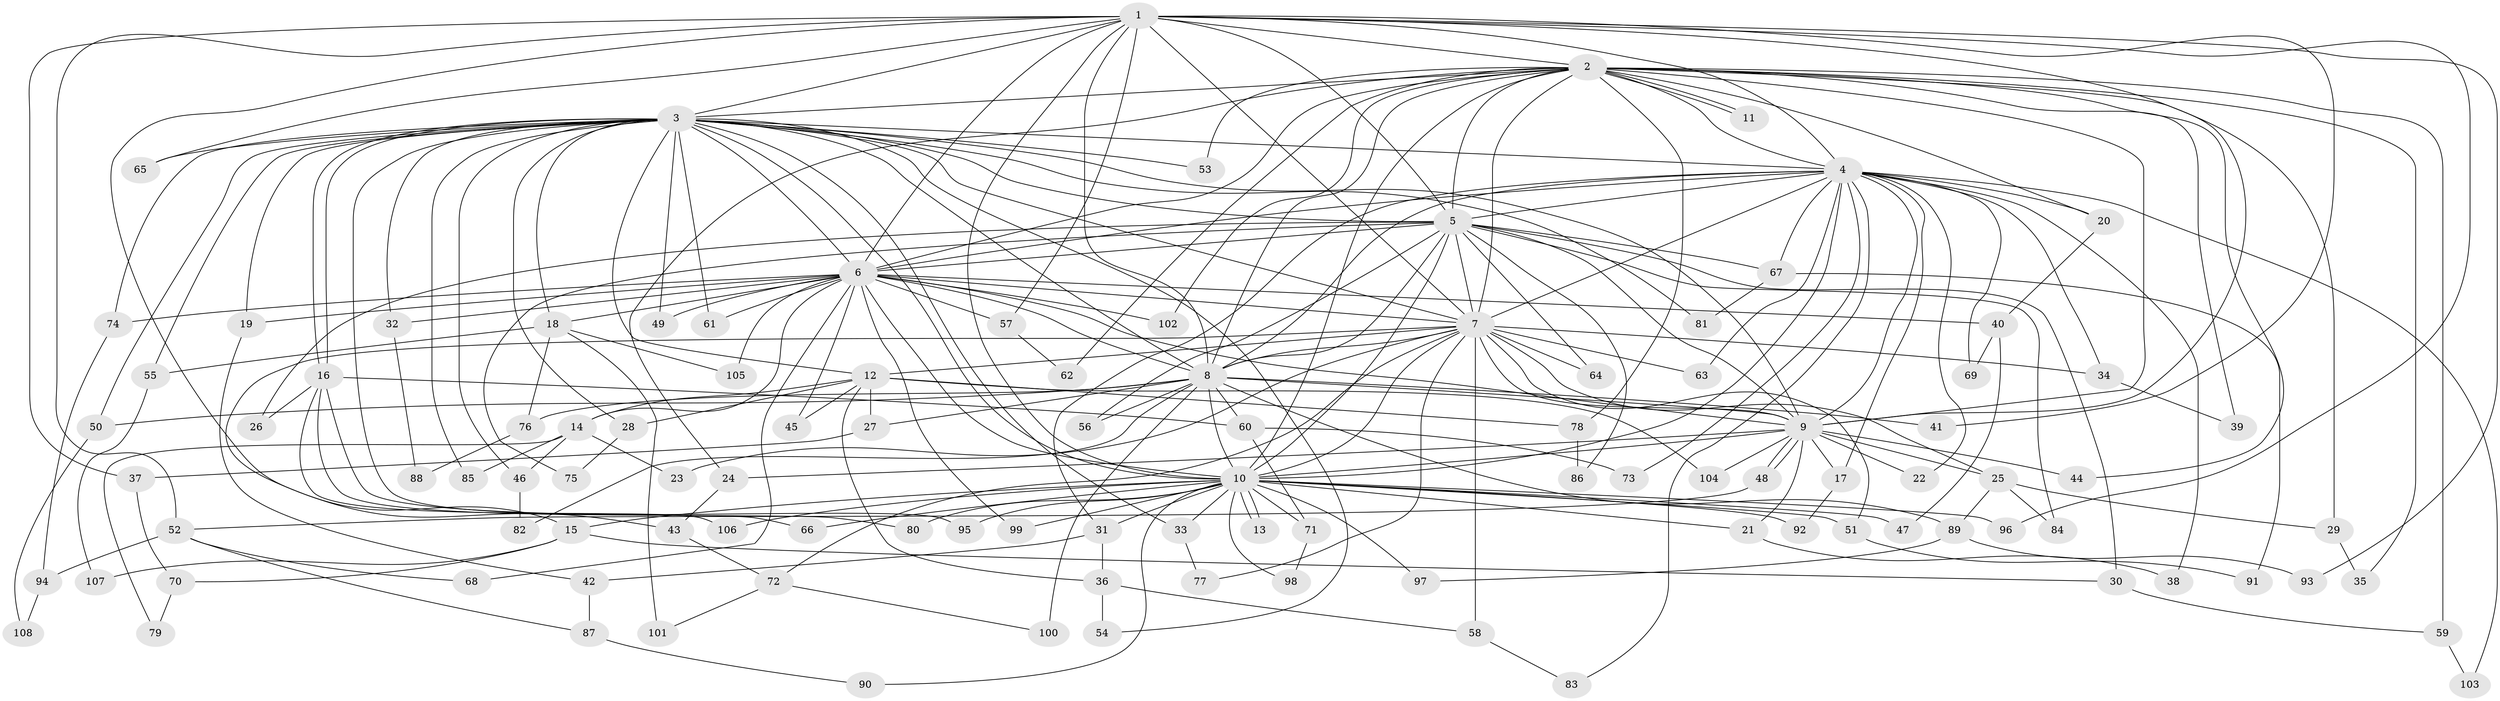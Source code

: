 // Generated by graph-tools (version 1.1) at 2025/11/02/27/25 16:11:08]
// undirected, 108 vertices, 241 edges
graph export_dot {
graph [start="1"]
  node [color=gray90,style=filled];
  1;
  2;
  3;
  4;
  5;
  6;
  7;
  8;
  9;
  10;
  11;
  12;
  13;
  14;
  15;
  16;
  17;
  18;
  19;
  20;
  21;
  22;
  23;
  24;
  25;
  26;
  27;
  28;
  29;
  30;
  31;
  32;
  33;
  34;
  35;
  36;
  37;
  38;
  39;
  40;
  41;
  42;
  43;
  44;
  45;
  46;
  47;
  48;
  49;
  50;
  51;
  52;
  53;
  54;
  55;
  56;
  57;
  58;
  59;
  60;
  61;
  62;
  63;
  64;
  65;
  66;
  67;
  68;
  69;
  70;
  71;
  72;
  73;
  74;
  75;
  76;
  77;
  78;
  79;
  80;
  81;
  82;
  83;
  84;
  85;
  86;
  87;
  88;
  89;
  90;
  91;
  92;
  93;
  94;
  95;
  96;
  97;
  98;
  99;
  100;
  101;
  102;
  103;
  104;
  105;
  106;
  107;
  108;
  1 -- 2;
  1 -- 3;
  1 -- 4;
  1 -- 5;
  1 -- 6;
  1 -- 7;
  1 -- 8;
  1 -- 9;
  1 -- 10;
  1 -- 37;
  1 -- 41;
  1 -- 43;
  1 -- 52;
  1 -- 57;
  1 -- 65;
  1 -- 93;
  1 -- 96;
  2 -- 3;
  2 -- 4;
  2 -- 5;
  2 -- 6;
  2 -- 7;
  2 -- 8;
  2 -- 9;
  2 -- 10;
  2 -- 11;
  2 -- 11;
  2 -- 20;
  2 -- 24;
  2 -- 29;
  2 -- 35;
  2 -- 39;
  2 -- 44;
  2 -- 53;
  2 -- 59;
  2 -- 62;
  2 -- 78;
  2 -- 102;
  3 -- 4;
  3 -- 5;
  3 -- 6;
  3 -- 7;
  3 -- 8;
  3 -- 9;
  3 -- 10;
  3 -- 12;
  3 -- 16;
  3 -- 16;
  3 -- 18;
  3 -- 19;
  3 -- 28;
  3 -- 32;
  3 -- 33;
  3 -- 46;
  3 -- 49;
  3 -- 50;
  3 -- 53;
  3 -- 54;
  3 -- 55;
  3 -- 61;
  3 -- 65;
  3 -- 74;
  3 -- 81;
  3 -- 85;
  3 -- 95;
  4 -- 5;
  4 -- 6;
  4 -- 7;
  4 -- 8;
  4 -- 9;
  4 -- 10;
  4 -- 17;
  4 -- 20;
  4 -- 22;
  4 -- 31;
  4 -- 34;
  4 -- 38;
  4 -- 63;
  4 -- 67;
  4 -- 69;
  4 -- 73;
  4 -- 83;
  4 -- 103;
  5 -- 6;
  5 -- 7;
  5 -- 8;
  5 -- 9;
  5 -- 10;
  5 -- 26;
  5 -- 30;
  5 -- 56;
  5 -- 64;
  5 -- 67;
  5 -- 75;
  5 -- 84;
  5 -- 86;
  6 -- 7;
  6 -- 8;
  6 -- 9;
  6 -- 10;
  6 -- 14;
  6 -- 18;
  6 -- 19;
  6 -- 32;
  6 -- 40;
  6 -- 45;
  6 -- 49;
  6 -- 57;
  6 -- 61;
  6 -- 68;
  6 -- 74;
  6 -- 99;
  6 -- 102;
  6 -- 105;
  7 -- 8;
  7 -- 9;
  7 -- 10;
  7 -- 12;
  7 -- 15;
  7 -- 23;
  7 -- 25;
  7 -- 34;
  7 -- 51;
  7 -- 58;
  7 -- 63;
  7 -- 64;
  7 -- 72;
  7 -- 77;
  8 -- 9;
  8 -- 10;
  8 -- 27;
  8 -- 41;
  8 -- 50;
  8 -- 56;
  8 -- 60;
  8 -- 76;
  8 -- 82;
  8 -- 89;
  8 -- 100;
  9 -- 10;
  9 -- 17;
  9 -- 21;
  9 -- 22;
  9 -- 24;
  9 -- 25;
  9 -- 44;
  9 -- 48;
  9 -- 48;
  9 -- 104;
  10 -- 13;
  10 -- 13;
  10 -- 15;
  10 -- 21;
  10 -- 31;
  10 -- 33;
  10 -- 47;
  10 -- 51;
  10 -- 66;
  10 -- 71;
  10 -- 80;
  10 -- 90;
  10 -- 92;
  10 -- 95;
  10 -- 96;
  10 -- 97;
  10 -- 98;
  10 -- 99;
  10 -- 106;
  12 -- 14;
  12 -- 27;
  12 -- 28;
  12 -- 36;
  12 -- 45;
  12 -- 78;
  12 -- 104;
  14 -- 23;
  14 -- 46;
  14 -- 79;
  14 -- 85;
  15 -- 30;
  15 -- 70;
  15 -- 107;
  16 -- 26;
  16 -- 60;
  16 -- 66;
  16 -- 80;
  16 -- 106;
  17 -- 92;
  18 -- 55;
  18 -- 76;
  18 -- 101;
  18 -- 105;
  19 -- 42;
  20 -- 40;
  21 -- 38;
  24 -- 43;
  25 -- 29;
  25 -- 84;
  25 -- 89;
  27 -- 37;
  28 -- 75;
  29 -- 35;
  30 -- 59;
  31 -- 36;
  31 -- 42;
  32 -- 88;
  33 -- 77;
  34 -- 39;
  36 -- 54;
  36 -- 58;
  37 -- 70;
  40 -- 47;
  40 -- 69;
  42 -- 87;
  43 -- 72;
  46 -- 82;
  48 -- 52;
  50 -- 108;
  51 -- 91;
  52 -- 68;
  52 -- 87;
  52 -- 94;
  55 -- 107;
  57 -- 62;
  58 -- 83;
  59 -- 103;
  60 -- 71;
  60 -- 73;
  67 -- 81;
  67 -- 91;
  70 -- 79;
  71 -- 98;
  72 -- 100;
  72 -- 101;
  74 -- 94;
  76 -- 88;
  78 -- 86;
  87 -- 90;
  89 -- 93;
  89 -- 97;
  94 -- 108;
}
